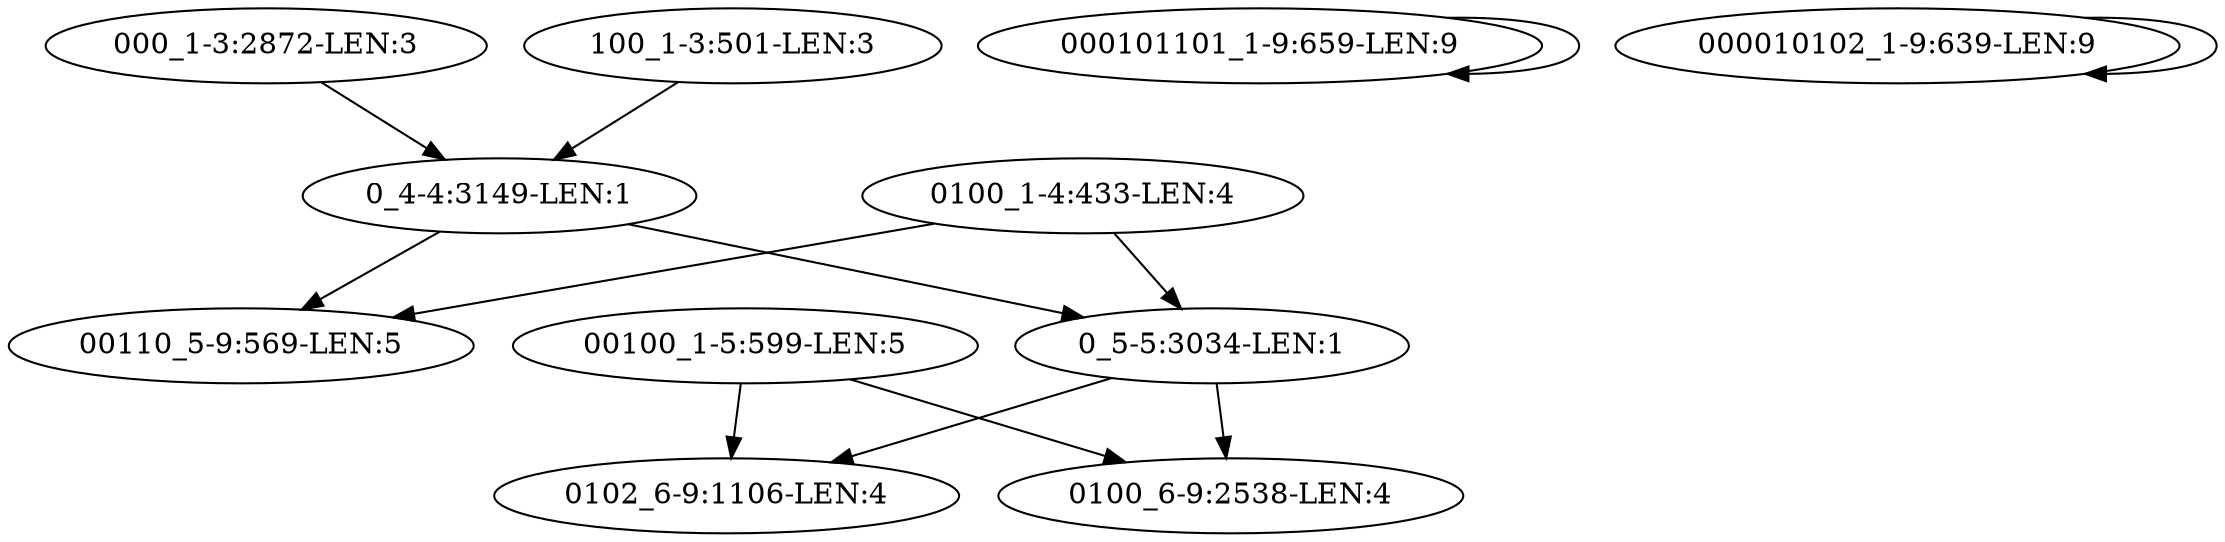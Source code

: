 digraph G {
    "00100_1-5:599-LEN:5" -> "0102_6-9:1106-LEN:4";
    "00100_1-5:599-LEN:5" -> "0100_6-9:2538-LEN:4";
    "0_4-4:3149-LEN:1" -> "0_5-5:3034-LEN:1";
    "0_4-4:3149-LEN:1" -> "00110_5-9:569-LEN:5";
    "000101101_1-9:659-LEN:9" -> "000101101_1-9:659-LEN:9";
    "0_5-5:3034-LEN:1" -> "0102_6-9:1106-LEN:4";
    "0_5-5:3034-LEN:1" -> "0100_6-9:2538-LEN:4";
    "000010102_1-9:639-LEN:9" -> "000010102_1-9:639-LEN:9";
    "000_1-3:2872-LEN:3" -> "0_4-4:3149-LEN:1";
    "100_1-3:501-LEN:3" -> "0_4-4:3149-LEN:1";
    "0100_1-4:433-LEN:4" -> "0_5-5:3034-LEN:1";
    "0100_1-4:433-LEN:4" -> "00110_5-9:569-LEN:5";
}

